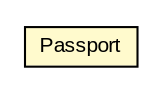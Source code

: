 #!/usr/local/bin/dot
#
# Class diagram 
# Generated by UMLGraph version R5_6 (http://www.umlgraph.org/)
#

digraph G {
	edge [fontname="arial",fontsize=10,labelfontname="arial",labelfontsize=10];
	node [fontname="arial",fontsize=10,shape=plaintext];
	nodesep=0.25;
	ranksep=0.5;
	// org.thoughtworks.sales.stage.people.Passport
	c20685 [label=<<table title="org.thoughtworks.sales.stage.people.Passport" border="0" cellborder="1" cellspacing="0" cellpadding="2" port="p" bgcolor="lemonChiffon" href="./Passport.html">
		<tr><td><table border="0" cellspacing="0" cellpadding="1">
<tr><td align="center" balign="center"> Passport </td></tr>
		</table></td></tr>
		</table>>, URL="./Passport.html", fontname="arial", fontcolor="black", fontsize=10.0];
}


